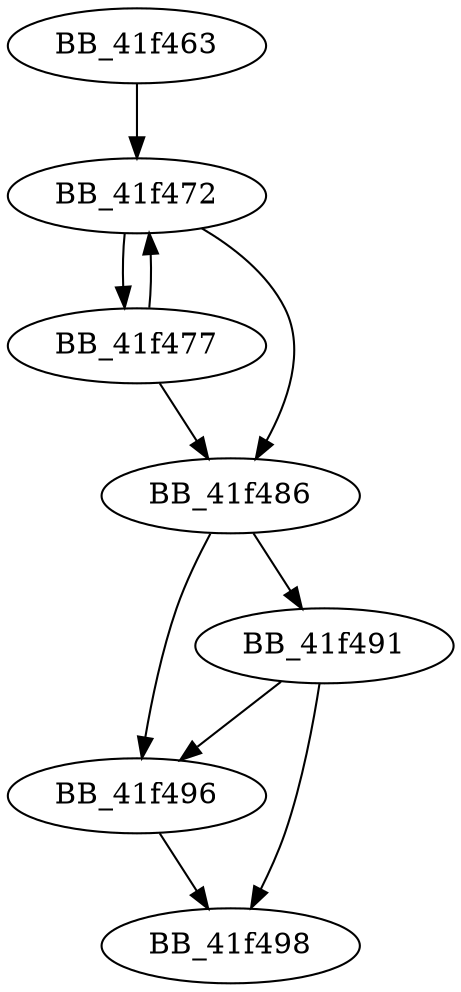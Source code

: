 DiGraph _siglookup{
BB_41f463->BB_41f472
BB_41f472->BB_41f477
BB_41f472->BB_41f486
BB_41f477->BB_41f472
BB_41f477->BB_41f486
BB_41f486->BB_41f491
BB_41f486->BB_41f496
BB_41f491->BB_41f496
BB_41f491->BB_41f498
BB_41f496->BB_41f498
}
